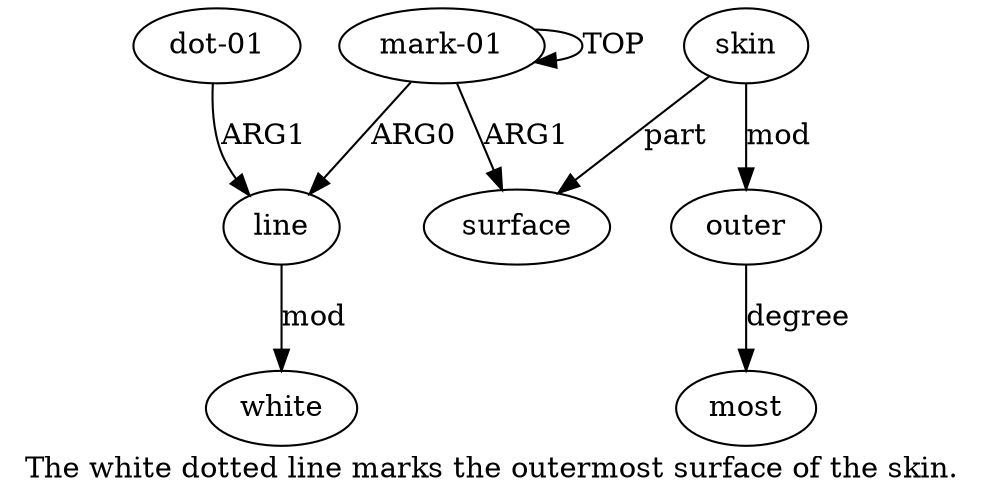 digraph  {
	graph [label="The white dotted line marks the outermost surface of the skin."];
	node [label="\N"];
	a1	 [color=black,
		gold_ind=1,
		gold_label=line,
		label=line,
		test_ind=1,
		test_label=line];
	a2	 [color=black,
		gold_ind=2,
		gold_label=white,
		label=white,
		test_ind=2,
		test_label=white];
	a1 -> a2 [key=0,
	color=black,
	gold_label=mod,
	label=mod,
	test_label=mod];
a0 [color=black,
	gold_ind=0,
	gold_label="mark-01",
	label="mark-01",
	test_ind=0,
	test_label="mark-01"];
a0 -> a1 [key=0,
color=black,
gold_label=ARG0,
label=ARG0,
test_label=ARG0];
a0 -> a0 [key=0,
color=black,
gold_label=TOP,
label=TOP,
test_label=TOP];
a4 [color=black,
gold_ind=4,
gold_label=surface,
label=surface,
test_ind=4,
test_label=surface];
a0 -> a4 [key=0,
color=black,
gold_label=ARG1,
label=ARG1,
test_label=ARG1];
a3 [color=black,
gold_ind=3,
gold_label="dot-01",
label="dot-01",
test_ind=3,
test_label="dot-01"];
a3 -> a1 [key=0,
color=black,
gold_label=ARG1,
label=ARG1,
test_label=ARG1];
a5 [color=black,
gold_ind=5,
gold_label=skin,
label=skin,
test_ind=5,
test_label=skin];
a5 -> a4 [key=0,
color=black,
gold_label=part,
label=part,
test_label=part];
a6 [color=black,
gold_ind=6,
gold_label=outer,
label=outer,
test_ind=6,
test_label=outer];
a5 -> a6 [key=0,
color=black,
gold_label=mod,
label=mod,
test_label=mod];
a7 [color=black,
gold_ind=7,
gold_label=most,
label=most,
test_ind=7,
test_label=most];
a6 -> a7 [key=0,
color=black,
gold_label=degree,
label=degree,
test_label=degree];
}
